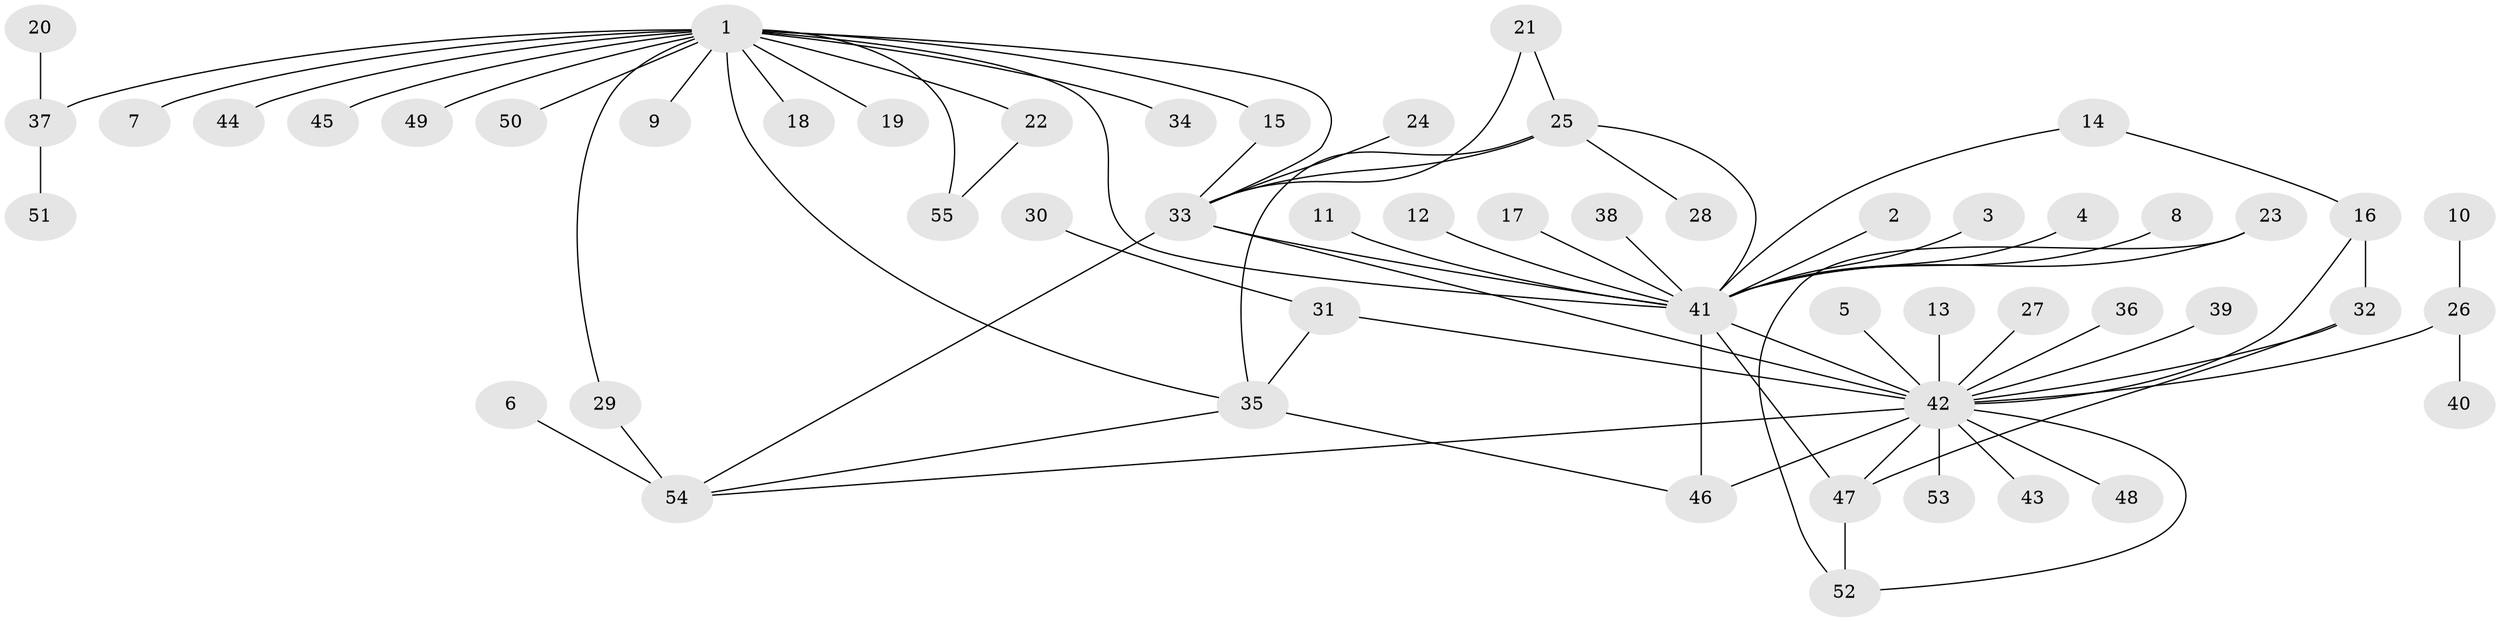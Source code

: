 // original degree distribution, {12: 0.00909090909090909, 8: 0.00909090909090909, 10: 0.00909090909090909, 19: 0.00909090909090909, 1: 0.4818181818181818, 18: 0.00909090909090909, 3: 0.17272727272727273, 5: 0.02727272727272727, 2: 0.21818181818181817, 4: 0.045454545454545456, 6: 0.00909090909090909}
// Generated by graph-tools (version 1.1) at 2025/25/03/09/25 03:25:56]
// undirected, 55 vertices, 73 edges
graph export_dot {
graph [start="1"]
  node [color=gray90,style=filled];
  1;
  2;
  3;
  4;
  5;
  6;
  7;
  8;
  9;
  10;
  11;
  12;
  13;
  14;
  15;
  16;
  17;
  18;
  19;
  20;
  21;
  22;
  23;
  24;
  25;
  26;
  27;
  28;
  29;
  30;
  31;
  32;
  33;
  34;
  35;
  36;
  37;
  38;
  39;
  40;
  41;
  42;
  43;
  44;
  45;
  46;
  47;
  48;
  49;
  50;
  51;
  52;
  53;
  54;
  55;
  1 -- 7 [weight=1.0];
  1 -- 9 [weight=1.0];
  1 -- 15 [weight=1.0];
  1 -- 18 [weight=1.0];
  1 -- 19 [weight=1.0];
  1 -- 22 [weight=1.0];
  1 -- 29 [weight=1.0];
  1 -- 33 [weight=1.0];
  1 -- 34 [weight=1.0];
  1 -- 35 [weight=1.0];
  1 -- 37 [weight=1.0];
  1 -- 41 [weight=1.0];
  1 -- 44 [weight=1.0];
  1 -- 45 [weight=1.0];
  1 -- 49 [weight=1.0];
  1 -- 50 [weight=1.0];
  1 -- 55 [weight=1.0];
  2 -- 41 [weight=1.0];
  3 -- 41 [weight=1.0];
  4 -- 41 [weight=1.0];
  5 -- 42 [weight=1.0];
  6 -- 54 [weight=1.0];
  8 -- 41 [weight=1.0];
  10 -- 26 [weight=1.0];
  11 -- 41 [weight=1.0];
  12 -- 41 [weight=1.0];
  13 -- 42 [weight=1.0];
  14 -- 16 [weight=1.0];
  14 -- 41 [weight=1.0];
  15 -- 33 [weight=1.0];
  16 -- 32 [weight=1.0];
  16 -- 42 [weight=1.0];
  17 -- 41 [weight=1.0];
  20 -- 37 [weight=1.0];
  21 -- 25 [weight=1.0];
  21 -- 33 [weight=1.0];
  22 -- 55 [weight=1.0];
  23 -- 41 [weight=1.0];
  23 -- 52 [weight=1.0];
  24 -- 33 [weight=1.0];
  25 -- 28 [weight=1.0];
  25 -- 33 [weight=1.0];
  25 -- 35 [weight=1.0];
  25 -- 41 [weight=1.0];
  26 -- 40 [weight=1.0];
  26 -- 42 [weight=1.0];
  27 -- 42 [weight=1.0];
  29 -- 54 [weight=1.0];
  30 -- 31 [weight=1.0];
  31 -- 35 [weight=1.0];
  31 -- 42 [weight=1.0];
  32 -- 42 [weight=1.0];
  32 -- 47 [weight=1.0];
  33 -- 41 [weight=1.0];
  33 -- 42 [weight=1.0];
  33 -- 54 [weight=1.0];
  35 -- 46 [weight=1.0];
  35 -- 54 [weight=1.0];
  36 -- 42 [weight=1.0];
  37 -- 51 [weight=1.0];
  38 -- 41 [weight=1.0];
  39 -- 42 [weight=1.0];
  41 -- 42 [weight=1.0];
  41 -- 46 [weight=1.0];
  41 -- 47 [weight=1.0];
  42 -- 43 [weight=1.0];
  42 -- 46 [weight=2.0];
  42 -- 47 [weight=1.0];
  42 -- 48 [weight=1.0];
  42 -- 52 [weight=1.0];
  42 -- 53 [weight=1.0];
  42 -- 54 [weight=1.0];
  47 -- 52 [weight=1.0];
}
